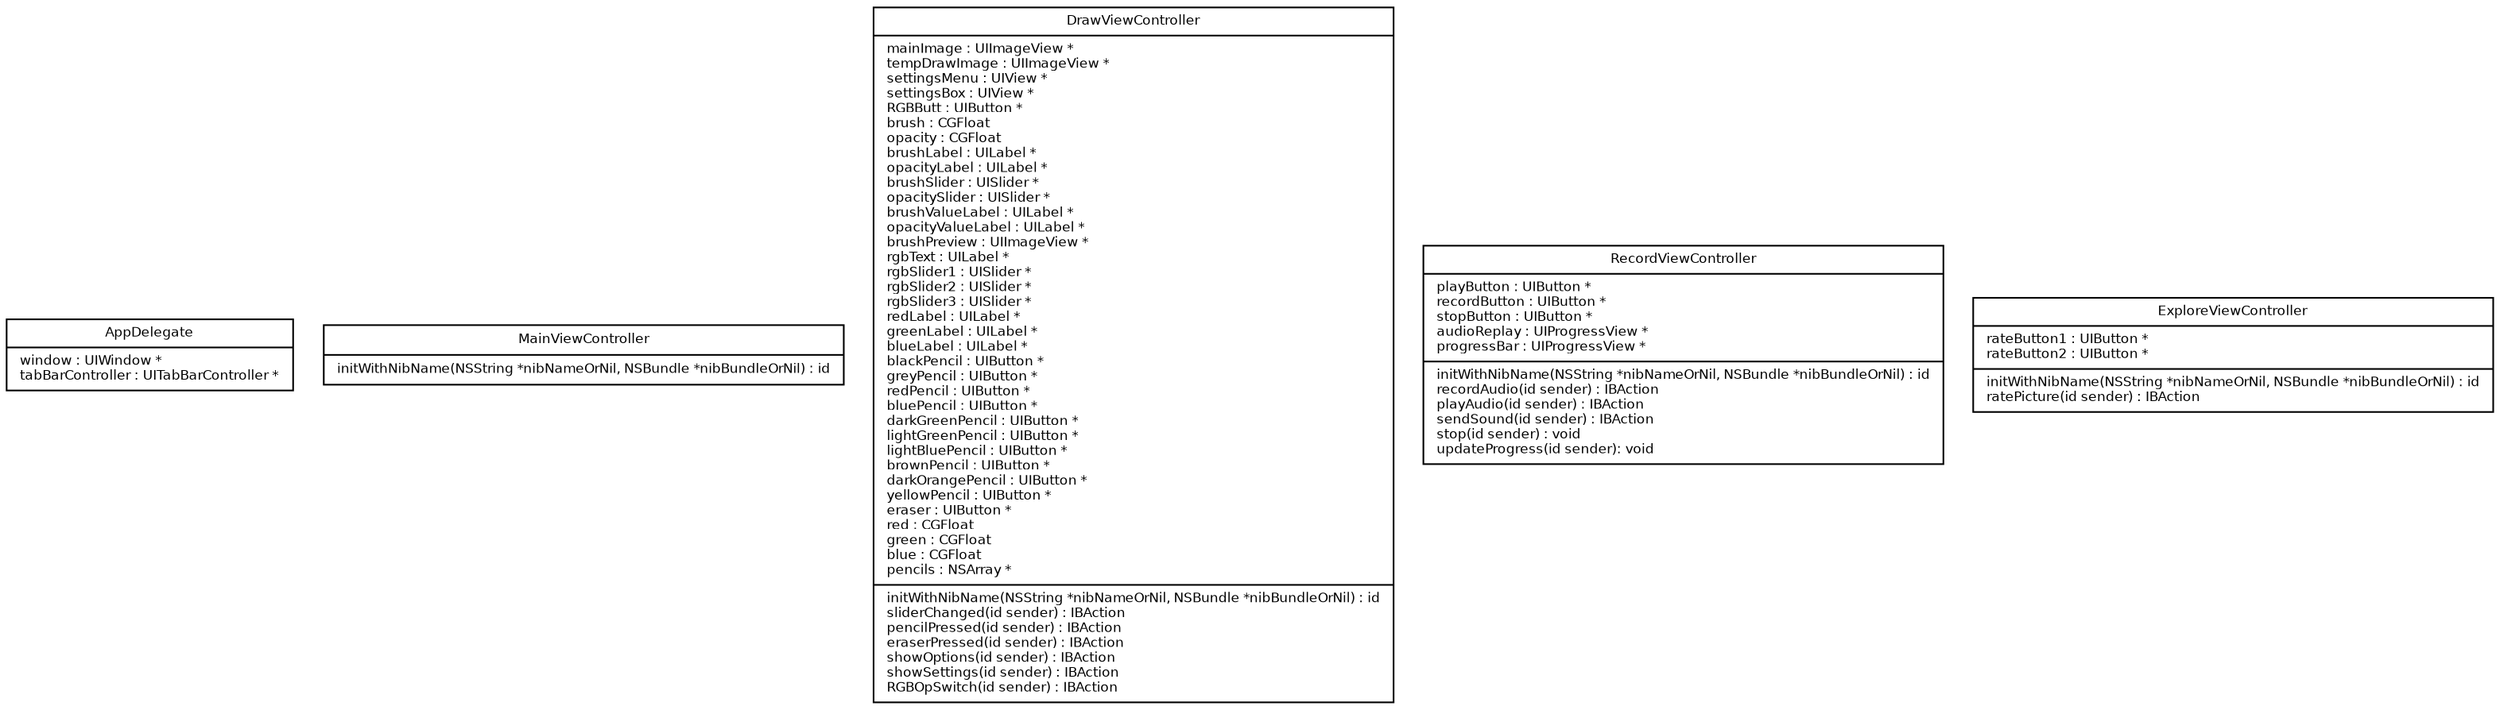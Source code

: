 digraph G {
        fontname = "Bitstream Vera Sans"
        fontsize = 8

        node [
                fontname = "Bitstream Vera Sans"
                fontsize = 8
                shape = "record"
        ]

        edge [
                fontname = "Bitstream Vera Sans"
                fontsize = 8
        ]



AppDelegate [
                label = "{AppDelegate|window : UIWindow *\ltabBarController : UITabBarController *\l}"
        ]

MainViewController [
                label = "{MainViewController|initWithNibName(NSString *nibNameOrNil, NSBundle *nibBundleOrNil) : id}"
        ]

DrawViewController [
                label = "{DrawViewController|mainImage : UIImageView *\ltempDrawImage : UIImageView *\lsettingsMenu : UIView *\lsettingsBox : UIView *\lRGBButt : UIButton *\lbrush : CGFloat\lopacity : CGFloat\lbrushLabel : UILabel *\lopacityLabel : UILabel *\lbrushSlider : UISlider *\lopacitySlider : UISlider *\lbrushValueLabel : UILabel *\lopacityValueLabel : UILabel *\lbrushPreview : UIImageView *\lrgbText : UILabel *\lrgbSlider1 : UISlider *\lrgbSlider2 : UISlider *\lrgbSlider3 : UISlider *\lredLabel : UILabel *\lgreenLabel : UILabel *\lblueLabel : UILabel *\lblackPencil : UIButton *\lgreyPencil : UIButton *\lredPencil : UIButton *\lbluePencil : UIButton *\ldarkGreenPencil : UIButton *\llightGreenPencil : UIButton *\llightBluePencil : UIButton *\lbrownPencil : UIButton *\ldarkOrangePencil : UIButton *\lyellowPencil : UIButton *\leraser : UIButton *\lred : CGFloat\lgreen : CGFloat\lblue : CGFloat\lpencils : NSArray *\l|initWithNibName(NSString *nibNameOrNil, NSBundle *nibBundleOrNil) : id\lsliderChanged(id sender) : IBAction\lpencilPressed(id sender) : IBAction\leraserPressed(id sender) : IBAction\lshowOptions(id sender) : IBAction\lshowSettings(id sender) : IBAction\lRGBOpSwitch(id sender) : IBAction\l}"
        ]

RecordViewController [
                label = "{RecordViewController|playButton : UIButton *\lrecordButton : UIButton *\lstopButton : UIButton *\laudioReplay : UIProgressView *\lprogressBar : UIProgressView *\l|initWithNibName(NSString *nibNameOrNil, NSBundle *nibBundleOrNil) : id\lrecordAudio(id sender) : IBAction\lplayAudio(id sender) : IBAction\lsendSound(id sender) : IBAction\lstop(id sender) : void\lupdateProgress(id sender): void\l}"
        ]

ExploreViewController [
                label = "{ExploreViewController|rateButton1 : UIButton *\lrateButton2 : UIButton *\l|initWithNibName(NSString *nibNameOrNil, NSBundle *nibBundleOrNil) : id\lratePicture(id sender) : IBAction\l}"
        ]
}